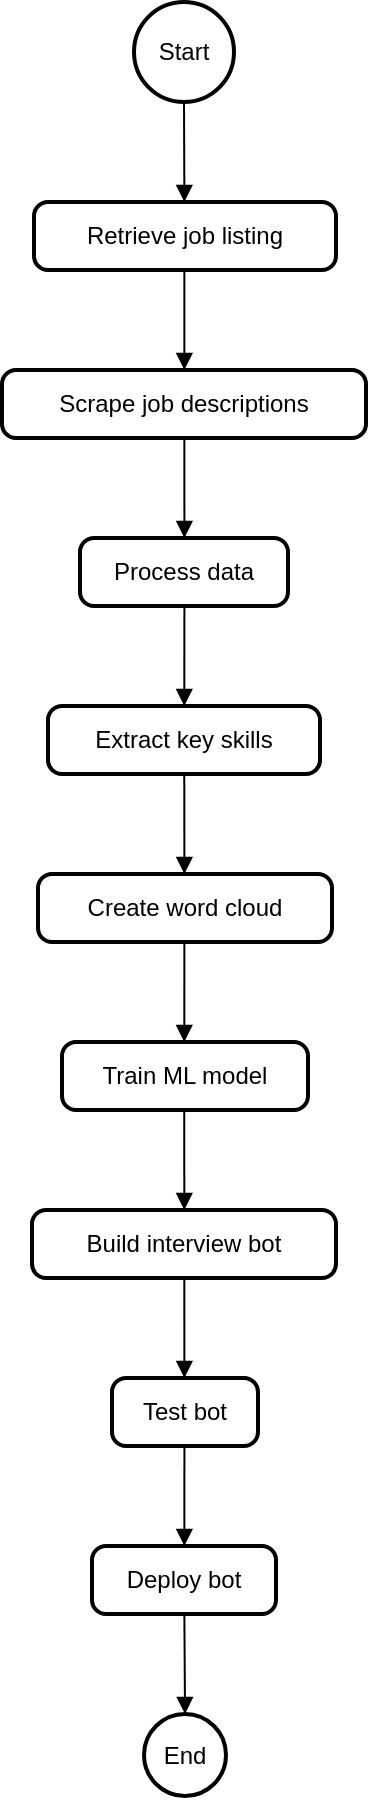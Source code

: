 <mxfile version="24.5.2" type="github">
  <diagram name="Page-1" id="hHSBU-vXmhNtaOBetyx_">
    <mxGraphModel>
      <root>
        <mxCell id="0" />
        <mxCell id="1" parent="0" />
        <mxCell id="2" value="Start" style="ellipse;aspect=fixed;strokeWidth=2;whiteSpace=wrap;" vertex="1" parent="1">
          <mxGeometry x="66" width="50" height="50" as="geometry" />
        </mxCell>
        <mxCell id="3" value="Retrieve job listing" style="rounded=1;absoluteArcSize=1;arcSize=14;whiteSpace=wrap;strokeWidth=2;" vertex="1" parent="1">
          <mxGeometry x="16" y="100" width="151" height="34" as="geometry" />
        </mxCell>
        <mxCell id="4" value="Scrape job descriptions" style="rounded=1;absoluteArcSize=1;arcSize=14;whiteSpace=wrap;strokeWidth=2;" vertex="1" parent="1">
          <mxGeometry y="184" width="182" height="34" as="geometry" />
        </mxCell>
        <mxCell id="5" value="Process data" style="rounded=1;absoluteArcSize=1;arcSize=14;whiteSpace=wrap;strokeWidth=2;" vertex="1" parent="1">
          <mxGeometry x="39" y="268" width="104" height="34" as="geometry" />
        </mxCell>
        <mxCell id="6" value="Extract key skills" style="rounded=1;absoluteArcSize=1;arcSize=14;whiteSpace=wrap;strokeWidth=2;" vertex="1" parent="1">
          <mxGeometry x="23" y="352" width="136" height="34" as="geometry" />
        </mxCell>
        <mxCell id="7" value="Create word cloud" style="rounded=1;absoluteArcSize=1;arcSize=14;whiteSpace=wrap;strokeWidth=2;" vertex="1" parent="1">
          <mxGeometry x="18" y="436" width="147" height="34" as="geometry" />
        </mxCell>
        <mxCell id="8" value="Train ML model" style="rounded=1;absoluteArcSize=1;arcSize=14;whiteSpace=wrap;strokeWidth=2;" vertex="1" parent="1">
          <mxGeometry x="30" y="520" width="123" height="34" as="geometry" />
        </mxCell>
        <mxCell id="9" value="Build interview bot" style="rounded=1;absoluteArcSize=1;arcSize=14;whiteSpace=wrap;strokeWidth=2;" vertex="1" parent="1">
          <mxGeometry x="15" y="604" width="152" height="34" as="geometry" />
        </mxCell>
        <mxCell id="10" value="Test bot" style="rounded=1;absoluteArcSize=1;arcSize=14;whiteSpace=wrap;strokeWidth=2;" vertex="1" parent="1">
          <mxGeometry x="55" y="688" width="73" height="34" as="geometry" />
        </mxCell>
        <mxCell id="11" value="Deploy bot" style="rounded=1;absoluteArcSize=1;arcSize=14;whiteSpace=wrap;strokeWidth=2;" vertex="1" parent="1">
          <mxGeometry x="45" y="772" width="92" height="34" as="geometry" />
        </mxCell>
        <mxCell id="12" value="End" style="ellipse;aspect=fixed;strokeWidth=2;whiteSpace=wrap;" vertex="1" parent="1">
          <mxGeometry x="71" y="856" width="41" height="41" as="geometry" />
        </mxCell>
        <mxCell id="13" value="" style="curved=1;startArrow=none;endArrow=block;exitX=0.503;exitY=1.0;entryX=0.498;entryY=0.0;" edge="1" parent="1" source="2" target="3">
          <mxGeometry relative="1" as="geometry">
            <Array as="points" />
          </mxGeometry>
        </mxCell>
        <mxCell id="14" value="" style="curved=1;startArrow=none;endArrow=block;exitX=0.498;exitY=1.0;entryX=0.501;entryY=0.0;" edge="1" parent="1" source="3" target="4">
          <mxGeometry relative="1" as="geometry">
            <Array as="points" />
          </mxGeometry>
        </mxCell>
        <mxCell id="15" value="" style="curved=1;startArrow=none;endArrow=block;exitX=0.501;exitY=1.0;entryX=0.502;entryY=0.0;" edge="1" parent="1" source="4" target="5">
          <mxGeometry relative="1" as="geometry">
            <Array as="points" />
          </mxGeometry>
        </mxCell>
        <mxCell id="16" value="" style="curved=1;startArrow=none;endArrow=block;exitX=0.502;exitY=1.0;entryX=0.501;entryY=0.0;" edge="1" parent="1" source="5" target="6">
          <mxGeometry relative="1" as="geometry">
            <Array as="points" />
          </mxGeometry>
        </mxCell>
        <mxCell id="17" value="" style="curved=1;startArrow=none;endArrow=block;exitX=0.501;exitY=1.0;entryX=0.498;entryY=0.0;" edge="1" parent="1" source="6" target="7">
          <mxGeometry relative="1" as="geometry">
            <Array as="points" />
          </mxGeometry>
        </mxCell>
        <mxCell id="18" value="" style="curved=1;startArrow=none;endArrow=block;exitX=0.498;exitY=1.0;entryX=0.497;entryY=0.0;" edge="1" parent="1" source="7" target="8">
          <mxGeometry relative="1" as="geometry">
            <Array as="points" />
          </mxGeometry>
        </mxCell>
        <mxCell id="19" value="" style="curved=1;startArrow=none;endArrow=block;exitX=0.497;exitY=1.0;entryX=0.501;entryY=0.0;" edge="1" parent="1" source="8" target="9">
          <mxGeometry relative="1" as="geometry">
            <Array as="points" />
          </mxGeometry>
        </mxCell>
        <mxCell id="20" value="" style="curved=1;startArrow=none;endArrow=block;exitX=0.501;exitY=1.0;entryX=0.496;entryY=0.0;" edge="1" parent="1" source="9" target="10">
          <mxGeometry relative="1" as="geometry">
            <Array as="points" />
          </mxGeometry>
        </mxCell>
        <mxCell id="21" value="" style="curved=1;startArrow=none;endArrow=block;exitX=0.496;exitY=1.0;entryX=0.502;entryY=0.0;" edge="1" parent="1" source="10" target="11">
          <mxGeometry relative="1" as="geometry">
            <Array as="points" />
          </mxGeometry>
        </mxCell>
        <mxCell id="22" value="" style="curved=1;startArrow=none;endArrow=block;exitX=0.502;exitY=1.0;entryX=0.492;entryY=0.0;" edge="1" parent="1" source="11" target="12">
          <mxGeometry relative="1" as="geometry">
            <Array as="points" />
          </mxGeometry>
        </mxCell>
      </root>
    </mxGraphModel>
  </diagram>
</mxfile>
